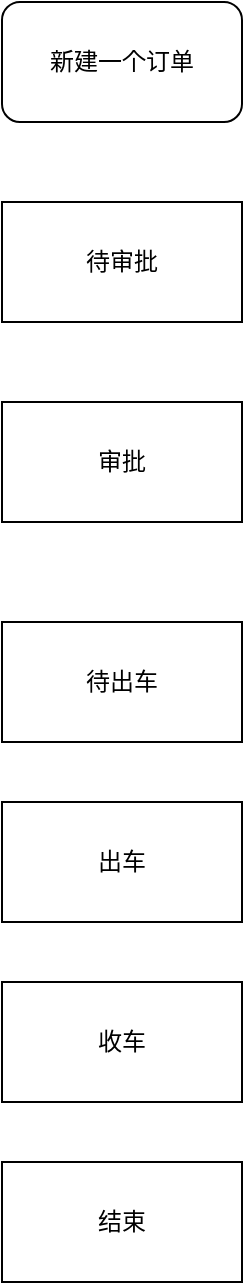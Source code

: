 <mxfile version="14.6.3" type="github">
  <diagram id="xY8YBow3k-NtbkBc99oK" name="Page-1">
    <mxGraphModel dx="946" dy="517" grid="1" gridSize="10" guides="1" tooltips="1" connect="1" arrows="1" fold="1" page="1" pageScale="1" pageWidth="827" pageHeight="1169" math="0" shadow="0">
      <root>
        <mxCell id="0" />
        <mxCell id="1" parent="0" />
        <mxCell id="ZrpwqUqZg5MJZn8UdTjy-1" value="新建一个订单" style="rounded=1;whiteSpace=wrap;html=1;" vertex="1" parent="1">
          <mxGeometry x="130" y="50" width="120" height="60" as="geometry" />
        </mxCell>
        <mxCell id="ZrpwqUqZg5MJZn8UdTjy-2" value="待审批" style="rounded=0;whiteSpace=wrap;html=1;" vertex="1" parent="1">
          <mxGeometry x="130" y="150" width="120" height="60" as="geometry" />
        </mxCell>
        <mxCell id="ZrpwqUqZg5MJZn8UdTjy-3" value="审批" style="rounded=0;whiteSpace=wrap;html=1;" vertex="1" parent="1">
          <mxGeometry x="130" y="250" width="120" height="60" as="geometry" />
        </mxCell>
        <mxCell id="ZrpwqUqZg5MJZn8UdTjy-4" value="待出车" style="rounded=0;whiteSpace=wrap;html=1;" vertex="1" parent="1">
          <mxGeometry x="130" y="360" width="120" height="60" as="geometry" />
        </mxCell>
        <mxCell id="ZrpwqUqZg5MJZn8UdTjy-5" value="出车" style="rounded=0;whiteSpace=wrap;html=1;" vertex="1" parent="1">
          <mxGeometry x="130" y="450" width="120" height="60" as="geometry" />
        </mxCell>
        <mxCell id="ZrpwqUqZg5MJZn8UdTjy-6" value="收车" style="rounded=0;whiteSpace=wrap;html=1;" vertex="1" parent="1">
          <mxGeometry x="130" y="540" width="120" height="60" as="geometry" />
        </mxCell>
        <mxCell id="ZrpwqUqZg5MJZn8UdTjy-7" value="结束" style="rounded=0;whiteSpace=wrap;html=1;" vertex="1" parent="1">
          <mxGeometry x="130" y="630" width="120" height="60" as="geometry" />
        </mxCell>
      </root>
    </mxGraphModel>
  </diagram>
</mxfile>
